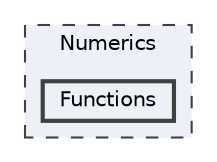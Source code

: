 digraph "C:/GIT 2/numerics/.NET 8.0/Numerics/Functions"
{
 // LATEX_PDF_SIZE
  bgcolor="transparent";
  edge [fontname=Helvetica,fontsize=10,labelfontname=Helvetica,labelfontsize=10];
  node [fontname=Helvetica,fontsize=10,shape=box,height=0.2,width=0.4];
  compound=true
  subgraph clusterdir_22d954cd03c3057b6fcf702b65820bfa {
    graph [ bgcolor="#edf0f7", pencolor="grey25", label="Numerics", fontname=Helvetica,fontsize=10 style="filled,dashed", URL="dir_22d954cd03c3057b6fcf702b65820bfa.html",tooltip=""]
  dir_598c49b1e8579d0907fe9716b7923a69 [label="Functions", fillcolor="#edf0f7", color="grey25", style="filled,bold", URL="dir_598c49b1e8579d0907fe9716b7923a69.html",tooltip=""];
  }
}
